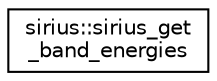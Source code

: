 digraph "Graphical Class Hierarchy"
{
 // INTERACTIVE_SVG=YES
  edge [fontname="Helvetica",fontsize="10",labelfontname="Helvetica",labelfontsize="10"];
  node [fontname="Helvetica",fontsize="10",shape=record];
  rankdir="LR";
  Node1 [label="sirius::sirius_get\l_band_energies",height=0.2,width=0.4,color="black", fillcolor="white", style="filled",URL="$interfacesirius_1_1sirius__get__band__energies.html"];
}
